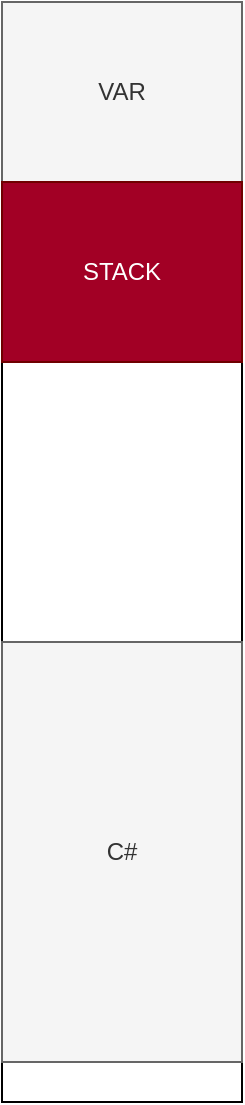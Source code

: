 <mxfile version="13.7.9" type="device" pages="2"><diagram id="ieqKECHQZqqcnsKebXVr" name="Pagina-1"><mxGraphModel dx="1086" dy="816" grid="1" gridSize="10" guides="1" tooltips="1" connect="1" arrows="1" fold="1" page="1" pageScale="1" pageWidth="827" pageHeight="1169" math="0" shadow="0"><root><mxCell id="0"/><mxCell id="1" parent="0"/><mxCell id="vhwVT72BIL2PMgvlioUh-2" value="" style="rounded=0;whiteSpace=wrap;html=1;" vertex="1" parent="1"><mxGeometry x="240" y="120" width="120" height="550" as="geometry"/></mxCell><mxCell id="vhwVT72BIL2PMgvlioUh-3" value="C#" style="rounded=0;whiteSpace=wrap;html=1;fillColor=#f5f5f5;strokeColor=#666666;fontColor=#333333;" vertex="1" parent="1"><mxGeometry x="240" y="440" width="120" height="210" as="geometry"/></mxCell><mxCell id="vhwVT72BIL2PMgvlioUh-4" value="VAR" style="rounded=0;whiteSpace=wrap;html=1;fillColor=#f5f5f5;strokeColor=#666666;fontColor=#333333;" vertex="1" parent="1"><mxGeometry x="240" y="120" width="120" height="90" as="geometry"/></mxCell><mxCell id="vhwVT72BIL2PMgvlioUh-5" value="STACK" style="rounded=0;whiteSpace=wrap;html=1;fillColor=#a20025;strokeColor=#6F0000;fontColor=#ffffff;" vertex="1" parent="1"><mxGeometry x="240" y="210" width="120" height="90" as="geometry"/></mxCell></root></mxGraphModel></diagram><diagram id="0yOQiw1NgHnSDz5A4n39" name="Pagina-2"><mxGraphModel dx="3685" dy="1189" grid="1" gridSize="10" guides="1" tooltips="1" connect="1" arrows="1" fold="1" page="1" pageScale="1" pageWidth="827" pageHeight="1169" math="0" shadow="0"><root><mxCell id="11zGbajqZBwlPioH46eG-0"/><mxCell id="11zGbajqZBwlPioH46eG-1" parent="11zGbajqZBwlPioH46eG-0"/><mxCell id="11zGbajqZBwlPioH46eG-2" value="ElectrischeApparaten" style="rounded=0;whiteSpace=wrap;html=1;" vertex="1" parent="11zGbajqZBwlPioH46eG-1"><mxGeometry x="-10" y="60" width="280" height="90" as="geometry"/></mxCell><mxCell id="11zGbajqZBwlPioH46eG-3" value="Keyboard&lt;br&gt;(Casio WK7600)" style="rounded=0;whiteSpace=wrap;html=1;" vertex="1" parent="11zGbajqZBwlPioH46eG-1"><mxGeometry x="-50" y="530" width="130" height="90" as="geometry"/></mxCell><mxCell id="11zGbajqZBwlPioH46eG-5" value="Smartphone" style="rounded=0;whiteSpace=wrap;html=1;" vertex="1" parent="11zGbajqZBwlPioH46eG-1"><mxGeometry x="290" y="400" width="150" height="90" as="geometry"/></mxCell><mxCell id="11zGbajqZBwlPioH46eG-7" value="Android" style="rounded=0;whiteSpace=wrap;html=1;" vertex="1" parent="11zGbajqZBwlPioH46eG-1"><mxGeometry x="180" y="530" width="140" height="90" as="geometry"/></mxCell><mxCell id="11zGbajqZBwlPioH46eG-8" value="ios" style="rounded=0;whiteSpace=wrap;html=1;" vertex="1" parent="11zGbajqZBwlPioH46eG-1"><mxGeometry x="400" y="530" width="130" height="90" as="geometry"/></mxCell><mxCell id="11zGbajqZBwlPioH46eG-9" value="Laptops" style="rounded=0;whiteSpace=wrap;html=1;" vertex="1" parent="11zGbajqZBwlPioH46eG-1"><mxGeometry x="980" y="534" width="120" height="90" as="geometry"/></mxCell><mxCell id="11zGbajqZBwlPioH46eG-10" value="Desktop" style="rounded=0;whiteSpace=wrap;html=1;" vertex="1" parent="11zGbajqZBwlPioH46eG-1"><mxGeometry x="1160" y="534" width="140" height="90" as="geometry"/></mxCell><mxCell id="11zGbajqZBwlPioH46eG-11" value="TV" style="rounded=0;whiteSpace=wrap;html=1;" vertex="1" parent="11zGbajqZBwlPioH46eG-1"><mxGeometry x="-280" y="530" width="130" height="90" as="geometry"/></mxCell><mxCell id="11zGbajqZBwlPioH46eG-12" value="SmartWatch" style="rounded=0;whiteSpace=wrap;html=1;" vertex="1" parent="11zGbajqZBwlPioH46eG-1"><mxGeometry x="-470" y="530" width="130" height="90" as="geometry"/></mxCell><mxCell id="11zGbajqZBwlPioH46eG-13" value="Game Consoles" style="rounded=0;whiteSpace=wrap;html=1;" vertex="1" parent="11zGbajqZBwlPioH46eG-1"><mxGeometry x="70" y="710" width="130" height="90" as="geometry"/></mxCell><mxCell id="11zGbajqZBwlPioH46eG-14" value="XBox" style="rounded=0;whiteSpace=wrap;html=1;" vertex="1" parent="11zGbajqZBwlPioH46eG-1"><mxGeometry x="70" y="880" width="130" height="90" as="geometry"/></mxCell><mxCell id="11zGbajqZBwlPioH46eG-15" value="Nintendo" style="rounded=0;whiteSpace=wrap;html=1;" vertex="1" parent="11zGbajqZBwlPioH46eG-1"><mxGeometry x="-240" y="850" width="130" height="90" as="geometry"/></mxCell><mxCell id="11zGbajqZBwlPioH46eG-16" value="Wii" style="rounded=0;whiteSpace=wrap;html=1;" vertex="1" parent="11zGbajqZBwlPioH46eG-1"><mxGeometry x="-413" y="1000" width="130" height="90" as="geometry"/></mxCell><mxCell id="11zGbajqZBwlPioH46eG-17" value="GameBoy" style="rounded=0;whiteSpace=wrap;html=1;" vertex="1" parent="11zGbajqZBwlPioH46eG-1"><mxGeometry x="-240" y="1000" width="130" height="90" as="geometry"/></mxCell><mxCell id="11zGbajqZBwlPioH46eG-18" value="SNES" style="rounded=0;whiteSpace=wrap;html=1;" vertex="1" parent="11zGbajqZBwlPioH46eG-1"><mxGeometry x="-70" y="1000" width="130" height="90" as="geometry"/></mxCell><mxCell id="11zGbajqZBwlPioH46eG-20" value="SEGA" style="rounded=0;whiteSpace=wrap;html=1;" vertex="1" parent="11zGbajqZBwlPioH46eG-1"><mxGeometry x="240" y="880" width="130" height="90" as="geometry"/></mxCell><mxCell id="11zGbajqZBwlPioH46eG-21" value="Dreamcast" style="rounded=0;whiteSpace=wrap;html=1;" vertex="1" parent="11zGbajqZBwlPioH46eG-1"><mxGeometry x="414" y="880" width="130" height="90" as="geometry"/></mxCell><mxCell id="11zGbajqZBwlPioH46eG-22" value="VCR" style="rounded=0;whiteSpace=wrap;html=1;" vertex="1" parent="11zGbajqZBwlPioH46eG-1"><mxGeometry x="-900" y="340" width="130" height="90" as="geometry"/></mxCell><mxCell id="11zGbajqZBwlPioH46eG-23" value="Betamax" style="rounded=0;whiteSpace=wrap;html=1;" vertex="1" parent="11zGbajqZBwlPioH46eG-1"><mxGeometry x="-900" y="530" width="130" height="90" as="geometry"/></mxCell><mxCell id="11zGbajqZBwlPioH46eG-24" value="Video 2000" style="rounded=0;whiteSpace=wrap;html=1;" vertex="1" parent="11zGbajqZBwlPioH46eG-1"><mxGeometry x="-710" y="530" width="130" height="90" as="geometry"/></mxCell><mxCell id="11zGbajqZBwlPioH46eG-25" value="VHS" style="rounded=0;whiteSpace=wrap;html=1;" vertex="1" parent="11zGbajqZBwlPioH46eG-1"><mxGeometry x="-1080" y="530" width="130" height="90" as="geometry"/></mxCell><mxCell id="11zGbajqZBwlPioH46eG-26" value="Computers" style="rounded=0;whiteSpace=wrap;html=1;" vertex="1" parent="11zGbajqZBwlPioH46eG-1"><mxGeometry x="1070" y="355" width="120" height="90" as="geometry"/></mxCell><mxCell id="11zGbajqZBwlPioH46eG-27" value="Muziekinstrumenten" style="rounded=0;whiteSpace=wrap;html=1;" vertex="1" parent="11zGbajqZBwlPioH46eG-1"><mxGeometry x="-50" y="380" width="130" height="90" as="geometry"/></mxCell><mxCell id="11zGbajqZBwlPioH46eG-28" value="" style="endArrow=classic;html=1;" edge="1" parent="11zGbajqZBwlPioH46eG-1" source="11zGbajqZBwlPioH46eG-27" target="11zGbajqZBwlPioH46eG-2"><mxGeometry width="50" height="50" relative="1" as="geometry"><mxPoint y="390" as="sourcePoint"/><mxPoint y="500" as="targetPoint"/></mxGeometry></mxCell><mxCell id="11zGbajqZBwlPioH46eG-29" value="" style="endArrow=classic;html=1;" edge="1" parent="11zGbajqZBwlPioH46eG-1" source="11zGbajqZBwlPioH46eG-3" target="11zGbajqZBwlPioH46eG-27"><mxGeometry width="50" height="50" relative="1" as="geometry"><mxPoint x="-50" y="550" as="sourcePoint"/><mxPoint y="500" as="targetPoint"/></mxGeometry></mxCell><mxCell id="11zGbajqZBwlPioH46eG-30" value="" style="endArrow=classic;html=1;" edge="1" parent="11zGbajqZBwlPioH46eG-1" source="11zGbajqZBwlPioH46eG-11" target="11zGbajqZBwlPioH46eG-2"><mxGeometry width="50" height="50" relative="1" as="geometry"><mxPoint x="-50" y="550" as="sourcePoint"/><mxPoint y="500" as="targetPoint"/></mxGeometry></mxCell><mxCell id="11zGbajqZBwlPioH46eG-31" value="" style="endArrow=classic;html=1;" edge="1" parent="11zGbajqZBwlPioH46eG-1" source="11zGbajqZBwlPioH46eG-12" target="11zGbajqZBwlPioH46eG-2"><mxGeometry width="50" height="50" relative="1" as="geometry"><mxPoint x="-50" y="550" as="sourcePoint"/><mxPoint y="500" as="targetPoint"/></mxGeometry></mxCell><mxCell id="11zGbajqZBwlPioH46eG-32" value="" style="endArrow=classic;html=1;" edge="1" parent="11zGbajqZBwlPioH46eG-1" source="11zGbajqZBwlPioH46eG-5" target="11zGbajqZBwlPioH46eG-2"><mxGeometry width="50" height="50" relative="1" as="geometry"><mxPoint x="-50" y="550" as="sourcePoint"/><mxPoint y="500" as="targetPoint"/></mxGeometry></mxCell><mxCell id="11zGbajqZBwlPioH46eG-33" value="" style="endArrow=classic;html=1;" edge="1" parent="11zGbajqZBwlPioH46eG-1" source="11zGbajqZBwlPioH46eG-8" target="11zGbajqZBwlPioH46eG-5"><mxGeometry width="50" height="50" relative="1" as="geometry"><mxPoint x="450" y="550" as="sourcePoint"/><mxPoint x="500" y="500" as="targetPoint"/></mxGeometry></mxCell><mxCell id="11zGbajqZBwlPioH46eG-34" value="" style="endArrow=classic;html=1;" edge="1" parent="11zGbajqZBwlPioH46eG-1" source="11zGbajqZBwlPioH46eG-7" target="11zGbajqZBwlPioH46eG-5"><mxGeometry width="50" height="50" relative="1" as="geometry"><mxPoint x="450" y="550" as="sourcePoint"/><mxPoint x="500" y="500" as="targetPoint"/></mxGeometry></mxCell><mxCell id="11zGbajqZBwlPioH46eG-35" value="" style="endArrow=classic;html=1;" edge="1" parent="11zGbajqZBwlPioH46eG-1" source="11zGbajqZBwlPioH46eG-26" target="11zGbajqZBwlPioH46eG-2"><mxGeometry width="50" height="50" relative="1" as="geometry"><mxPoint x="450" y="550" as="sourcePoint"/><mxPoint x="500" y="500" as="targetPoint"/></mxGeometry></mxCell><mxCell id="11zGbajqZBwlPioH46eG-36" value="" style="endArrow=classic;html=1;" edge="1" parent="11zGbajqZBwlPioH46eG-1" source="11zGbajqZBwlPioH46eG-9" target="11zGbajqZBwlPioH46eG-26"><mxGeometry width="50" height="50" relative="1" as="geometry"><mxPoint x="750" y="545" as="sourcePoint"/><mxPoint x="800" y="495" as="targetPoint"/></mxGeometry></mxCell><mxCell id="11zGbajqZBwlPioH46eG-37" value="" style="endArrow=classic;html=1;" edge="1" parent="11zGbajqZBwlPioH46eG-1" source="11zGbajqZBwlPioH46eG-10" target="11zGbajqZBwlPioH46eG-26"><mxGeometry width="50" height="50" relative="1" as="geometry"><mxPoint x="750" y="545" as="sourcePoint"/><mxPoint x="800" y="495" as="targetPoint"/></mxGeometry></mxCell><mxCell id="11zGbajqZBwlPioH46eG-38" value="" style="endArrow=classic;html=1;" edge="1" parent="11zGbajqZBwlPioH46eG-1" source="11zGbajqZBwlPioH46eG-13" target="11zGbajqZBwlPioH46eG-2"><mxGeometry width="50" height="50" relative="1" as="geometry"><mxPoint x="50" y="650" as="sourcePoint"/><mxPoint x="100" y="600" as="targetPoint"/></mxGeometry></mxCell><mxCell id="11zGbajqZBwlPioH46eG-39" value="" style="endArrow=classic;html=1;" edge="1" parent="11zGbajqZBwlPioH46eG-1" source="11zGbajqZBwlPioH46eG-15" target="11zGbajqZBwlPioH46eG-13"><mxGeometry width="50" height="50" relative="1" as="geometry"><mxPoint x="50" y="870" as="sourcePoint"/><mxPoint x="100" y="820" as="targetPoint"/></mxGeometry></mxCell><mxCell id="11zGbajqZBwlPioH46eG-40" value="" style="endArrow=classic;html=1;" edge="1" parent="11zGbajqZBwlPioH46eG-1" source="11zGbajqZBwlPioH46eG-14" target="11zGbajqZBwlPioH46eG-13"><mxGeometry width="50" height="50" relative="1" as="geometry"><mxPoint x="50" y="870" as="sourcePoint"/><mxPoint x="100" y="820" as="targetPoint"/></mxGeometry></mxCell><mxCell id="11zGbajqZBwlPioH46eG-41" value="" style="endArrow=classic;html=1;" edge="1" parent="11zGbajqZBwlPioH46eG-1" source="11zGbajqZBwlPioH46eG-20" target="11zGbajqZBwlPioH46eG-13"><mxGeometry width="50" height="50" relative="1" as="geometry"><mxPoint x="50" y="870" as="sourcePoint"/><mxPoint x="100" y="820" as="targetPoint"/></mxGeometry></mxCell><mxCell id="11zGbajqZBwlPioH46eG-42" value="" style="endArrow=classic;html=1;" edge="1" parent="11zGbajqZBwlPioH46eG-1" source="11zGbajqZBwlPioH46eG-21" target="11zGbajqZBwlPioH46eG-13"><mxGeometry width="50" height="50" relative="1" as="geometry"><mxPoint x="50" y="870" as="sourcePoint"/><mxPoint x="100" y="820" as="targetPoint"/></mxGeometry></mxCell><mxCell id="11zGbajqZBwlPioH46eG-43" value="" style="endArrow=classic;html=1;" edge="1" parent="11zGbajqZBwlPioH46eG-1" source="11zGbajqZBwlPioH46eG-17" target="11zGbajqZBwlPioH46eG-15"><mxGeometry width="50" height="50" relative="1" as="geometry"><mxPoint x="50" y="870" as="sourcePoint"/><mxPoint x="100" y="820" as="targetPoint"/></mxGeometry></mxCell><mxCell id="11zGbajqZBwlPioH46eG-44" value="" style="endArrow=classic;html=1;" edge="1" parent="11zGbajqZBwlPioH46eG-1" source="11zGbajqZBwlPioH46eG-16" target="11zGbajqZBwlPioH46eG-15"><mxGeometry width="50" height="50" relative="1" as="geometry"><mxPoint x="50" y="870" as="sourcePoint"/><mxPoint x="100" y="820" as="targetPoint"/></mxGeometry></mxCell><mxCell id="11zGbajqZBwlPioH46eG-45" value="" style="endArrow=classic;html=1;" edge="1" parent="11zGbajqZBwlPioH46eG-1" source="11zGbajqZBwlPioH46eG-18" target="11zGbajqZBwlPioH46eG-15"><mxGeometry width="50" height="50" relative="1" as="geometry"><mxPoint x="50" y="870" as="sourcePoint"/><mxPoint x="100" y="820" as="targetPoint"/></mxGeometry></mxCell><mxCell id="11zGbajqZBwlPioH46eG-46" value="" style="endArrow=classic;html=1;" edge="1" parent="11zGbajqZBwlPioH46eG-1" source="11zGbajqZBwlPioH46eG-25" target="11zGbajqZBwlPioH46eG-22"><mxGeometry width="50" height="50" relative="1" as="geometry"><mxPoint x="-1020" y="490" as="sourcePoint"/><mxPoint x="-970" y="440" as="targetPoint"/></mxGeometry></mxCell><mxCell id="11zGbajqZBwlPioH46eG-47" value="" style="endArrow=classic;html=1;" edge="1" parent="11zGbajqZBwlPioH46eG-1" source="11zGbajqZBwlPioH46eG-23" target="11zGbajqZBwlPioH46eG-22"><mxGeometry width="50" height="50" relative="1" as="geometry"><mxPoint x="-430" y="400" as="sourcePoint"/><mxPoint x="-380" y="350" as="targetPoint"/></mxGeometry></mxCell><mxCell id="11zGbajqZBwlPioH46eG-48" value="" style="endArrow=classic;html=1;" edge="1" parent="11zGbajqZBwlPioH46eG-1" source="11zGbajqZBwlPioH46eG-22" target="11zGbajqZBwlPioH46eG-2"><mxGeometry width="50" height="50" relative="1" as="geometry"><mxPoint x="-350" y="870" as="sourcePoint"/><mxPoint x="-300" y="820" as="targetPoint"/></mxGeometry></mxCell><mxCell id="11zGbajqZBwlPioH46eG-49" value="" style="endArrow=classic;html=1;" edge="1" parent="11zGbajqZBwlPioH46eG-1" source="11zGbajqZBwlPioH46eG-24" target="11zGbajqZBwlPioH46eG-22"><mxGeometry width="50" height="50" relative="1" as="geometry"><mxPoint x="-430" y="400" as="sourcePoint"/><mxPoint x="-380" y="350" as="targetPoint"/></mxGeometry></mxCell><mxCell id="11zGbajqZBwlPioH46eG-51" value="&lt;h1 style=&quot;font-size: 10px&quot;&gt;&lt;ul style=&quot;font-size: 13px&quot;&gt;&lt;li&gt;naam ( &quot;martin's iPhone&quot;)&lt;/li&gt;&lt;li&gt;voltage (12v, 230v, 220V, 110V)&lt;/li&gt;&lt;li&gt;&lt;span style=&quot;font-weight: normal&quot;&gt;frequentie (50Hz/60Hz)&lt;/span&gt;&lt;/li&gt;&lt;li&gt;AC/DC&lt;/li&gt;&lt;li&gt;&lt;span style=&quot;font-weight: normal&quot;&gt;ampères&lt;/span&gt;&lt;/li&gt;&lt;li&gt;&lt;span style=&quot;font-weight: normal&quot;&gt;producent&lt;/span&gt;&lt;/li&gt;&lt;li&gt;&lt;span style=&quot;font-weight: normal&quot;&gt;printplaat-merk&lt;/span&gt;&lt;/li&gt;&lt;li&gt;&lt;span style=&quot;font-weight: 400&quot;&gt;vaste stekker&lt;/span&gt;&lt;/li&gt;&lt;li&gt;&lt;span style=&quot;font-weight: 400&quot;&gt;adapter&lt;/span&gt;&lt;/li&gt;&lt;li&gt;&lt;br&gt;&lt;/li&gt;&lt;/ul&gt;&lt;/h1&gt;" style="text;html=1;strokeColor=none;fillColor=none;spacing=5;spacingTop=-20;whiteSpace=wrap;overflow=hidden;rounded=0;fontStyle=0" vertex="1" parent="11zGbajqZBwlPioH46eG-1"><mxGeometry x="300" y="60" width="240" height="140" as="geometry"/></mxCell><mxCell id="11zGbajqZBwlPioH46eG-52" value="&lt;h1 style=&quot;font-size: 10px&quot;&gt;&lt;ul style=&quot;font-size: 13px&quot;&gt;&lt;li&gt;&lt;span style=&quot;font-weight: 400&quot;&gt;Besturingssysteem&lt;/span&gt;&lt;/li&gt;&lt;li&gt;&lt;span style=&quot;font-weight: 400&quot;&gt;processor (naam/type/socket)&lt;/span&gt;&lt;/li&gt;&lt;li&gt;&lt;span style=&quot;font-weight: 400&quot;&gt;# geheugen&lt;/span&gt;&lt;/li&gt;&lt;li&gt;&lt;span style=&quot;font-weight: 400&quot;&gt;type geheugen (DDRx)&lt;/span&gt;&lt;/li&gt;&lt;li&gt;&lt;span style=&quot;font-weight: 400&quot;&gt;GPU (naam, type)&lt;/span&gt;&lt;/li&gt;&lt;li&gt;&lt;span style=&quot;font-weight: 400&quot;&gt;opslagruimte&lt;/span&gt;&lt;/li&gt;&lt;li&gt;&lt;span style=&quot;font-weight: 400&quot;&gt;HW interfaces (USBx, HDMI, serieel)&lt;/span&gt;&lt;/li&gt;&lt;li&gt;&lt;span style=&quot;font-weight: 400&quot;&gt;koeling (water, fans, passief)&lt;/span&gt;&lt;/li&gt;&lt;li&gt;&lt;span style=&quot;font-weight: 400&quot;&gt;&lt;br&gt;&lt;/span&gt;&lt;/li&gt;&lt;/ul&gt;&lt;/h1&gt;" style="text;html=1;strokeColor=none;fillColor=none;spacing=5;spacingTop=-20;whiteSpace=wrap;overflow=hidden;rounded=0;fontStyle=0" vertex="1" parent="11zGbajqZBwlPioH46eG-1"><mxGeometry x="1220" y="350" width="330" height="140" as="geometry"/></mxCell><mxCell id="11zGbajqZBwlPioH46eG-53" value="&lt;h1 style=&quot;font-size: 10px&quot;&gt;&lt;ul style=&quot;font-size: 13px&quot;&gt;&lt;li&gt;&lt;span style=&quot;font-weight: normal&quot;&gt;type behuizing (tower, desktop, midi-tower)&lt;/span&gt;&lt;/li&gt;&lt;li&gt;&lt;span style=&quot;font-weight: normal&quot;&gt;form factor MB (ATXu, ATX)&lt;/span&gt;&lt;/li&gt;&lt;li&gt;&lt;span style=&quot;font-weight: normal&quot;&gt;# ventilatoren&lt;/span&gt;&lt;/li&gt;&lt;li&gt;&lt;span style=&quot;font-weight: normal&quot;&gt;&lt;br&gt;&lt;/span&gt;&lt;/li&gt;&lt;/ul&gt;&lt;/h1&gt;" style="text;html=1;strokeColor=none;fillColor=none;spacing=5;spacingTop=-20;whiteSpace=wrap;overflow=hidden;rounded=0;fontStyle=0" vertex="1" parent="11zGbajqZBwlPioH46eG-1"><mxGeometry x="1320" y="534" width="330" height="140" as="geometry"/></mxCell><mxCell id="11zGbajqZBwlPioH46eG-55" value="&lt;h1 style=&quot;font-size: 10px&quot;&gt;&lt;ul style=&quot;font-size: 13px&quot;&gt;&lt;li&gt;&lt;span style=&quot;font-weight: 400&quot;&gt;Scherm grootte&lt;/span&gt;&lt;/li&gt;&lt;li&gt;&lt;span style=&quot;font-weight: 400&quot;&gt;type scherm (LCD, IPS, Retina)&lt;/span&gt;&lt;/li&gt;&lt;li&gt;&lt;span style=&quot;font-weight: 400&quot;&gt;type toetsenbord (wel/niet num island)&lt;/span&gt;&lt;/li&gt;&lt;li&gt;&lt;span style=&quot;font-weight: 400&quot;&gt;toetsenbord wel/niet mechanisch&lt;/span&gt;&lt;/li&gt;&lt;li&gt;&lt;span style=&quot;font-weight: 400&quot;&gt;trackpad&lt;/span&gt;&lt;/li&gt;&lt;li&gt;&lt;span style=&quot;font-weight: 400&quot;&gt;speakers&lt;/span&gt;&lt;/li&gt;&lt;li&gt;&lt;span style=&quot;font-weight: 400&quot;&gt;capaciteit batterij&lt;/span&gt;&lt;/li&gt;&lt;li&gt;&lt;span style=&quot;font-weight: 400&quot;&gt;vingerprint scanner&lt;/span&gt;&lt;/li&gt;&lt;/ul&gt;&lt;/h1&gt;" style="text;html=1;strokeColor=none;fillColor=none;spacing=5;spacingTop=-20;whiteSpace=wrap;overflow=hidden;rounded=0;fontStyle=0" vertex="1" parent="11zGbajqZBwlPioH46eG-1"><mxGeometry x="660" y="534" width="310" height="106" as="geometry"/></mxCell></root></mxGraphModel></diagram></mxfile>
